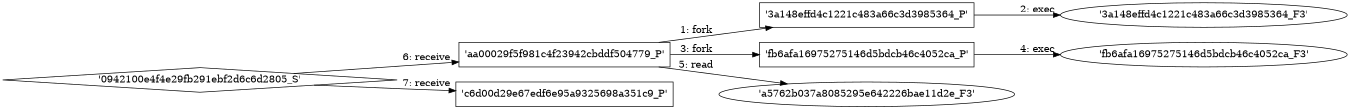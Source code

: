digraph "D:\Learning\Paper\apt\基于CTI的攻击预警\Dataset\攻击图\ASGfromALLCTI\Threat Roundup for December 3 to December 10.dot" {
rankdir="LR"
size="9"
fixedsize="false"
splines="true"
nodesep=0.3
ranksep=0
fontsize=10
overlap="scalexy"
engine= "neato"
	"'aa00029f5f981c4f23942cbddf504779_P'" [node_type=Process shape=box]
	"'3a148effd4c1221c483a66c3d3985364_P'" [node_type=Process shape=box]
	"'aa00029f5f981c4f23942cbddf504779_P'" -> "'3a148effd4c1221c483a66c3d3985364_P'" [label="1: fork"]
	"'3a148effd4c1221c483a66c3d3985364_P'" [node_type=Process shape=box]
	"'3a148effd4c1221c483a66c3d3985364_F3'" [node_type=File shape=ellipse]
	"'3a148effd4c1221c483a66c3d3985364_P'" -> "'3a148effd4c1221c483a66c3d3985364_F3'" [label="2: exec"]
	"'aa00029f5f981c4f23942cbddf504779_P'" [node_type=Process shape=box]
	"'fb6afa16975275146d5bdcb46c4052ca_P'" [node_type=Process shape=box]
	"'aa00029f5f981c4f23942cbddf504779_P'" -> "'fb6afa16975275146d5bdcb46c4052ca_P'" [label="3: fork"]
	"'fb6afa16975275146d5bdcb46c4052ca_P'" [node_type=Process shape=box]
	"'fb6afa16975275146d5bdcb46c4052ca_F3'" [node_type=File shape=ellipse]
	"'fb6afa16975275146d5bdcb46c4052ca_P'" -> "'fb6afa16975275146d5bdcb46c4052ca_F3'" [label="4: exec"]
	"'a5762b037a8085295e642226bae11d2e_F3'" [node_type=file shape=ellipse]
	"'aa00029f5f981c4f23942cbddf504779_P'" [node_type=Process shape=box]
	"'aa00029f5f981c4f23942cbddf504779_P'" -> "'a5762b037a8085295e642226bae11d2e_F3'" [label="5: read"]
	"'aa00029f5f981c4f23942cbddf504779_P'" [node_type=Process shape=box]
	"'0942100e4f4e29fb291ebf2d6c6d2805_S'" [node_type=Socket shape=diamond]
	"'0942100e4f4e29fb291ebf2d6c6d2805_S'" -> "'aa00029f5f981c4f23942cbddf504779_P'" [label="6: receive"]
	"'c6d00d29e67edf6e95a9325698a351c9_P'" [node_type=Process shape=box]
	"'0942100e4f4e29fb291ebf2d6c6d2805_S'" [node_type=Socket shape=diamond]
	"'0942100e4f4e29fb291ebf2d6c6d2805_S'" -> "'c6d00d29e67edf6e95a9325698a351c9_P'" [label="7: receive"]
}
